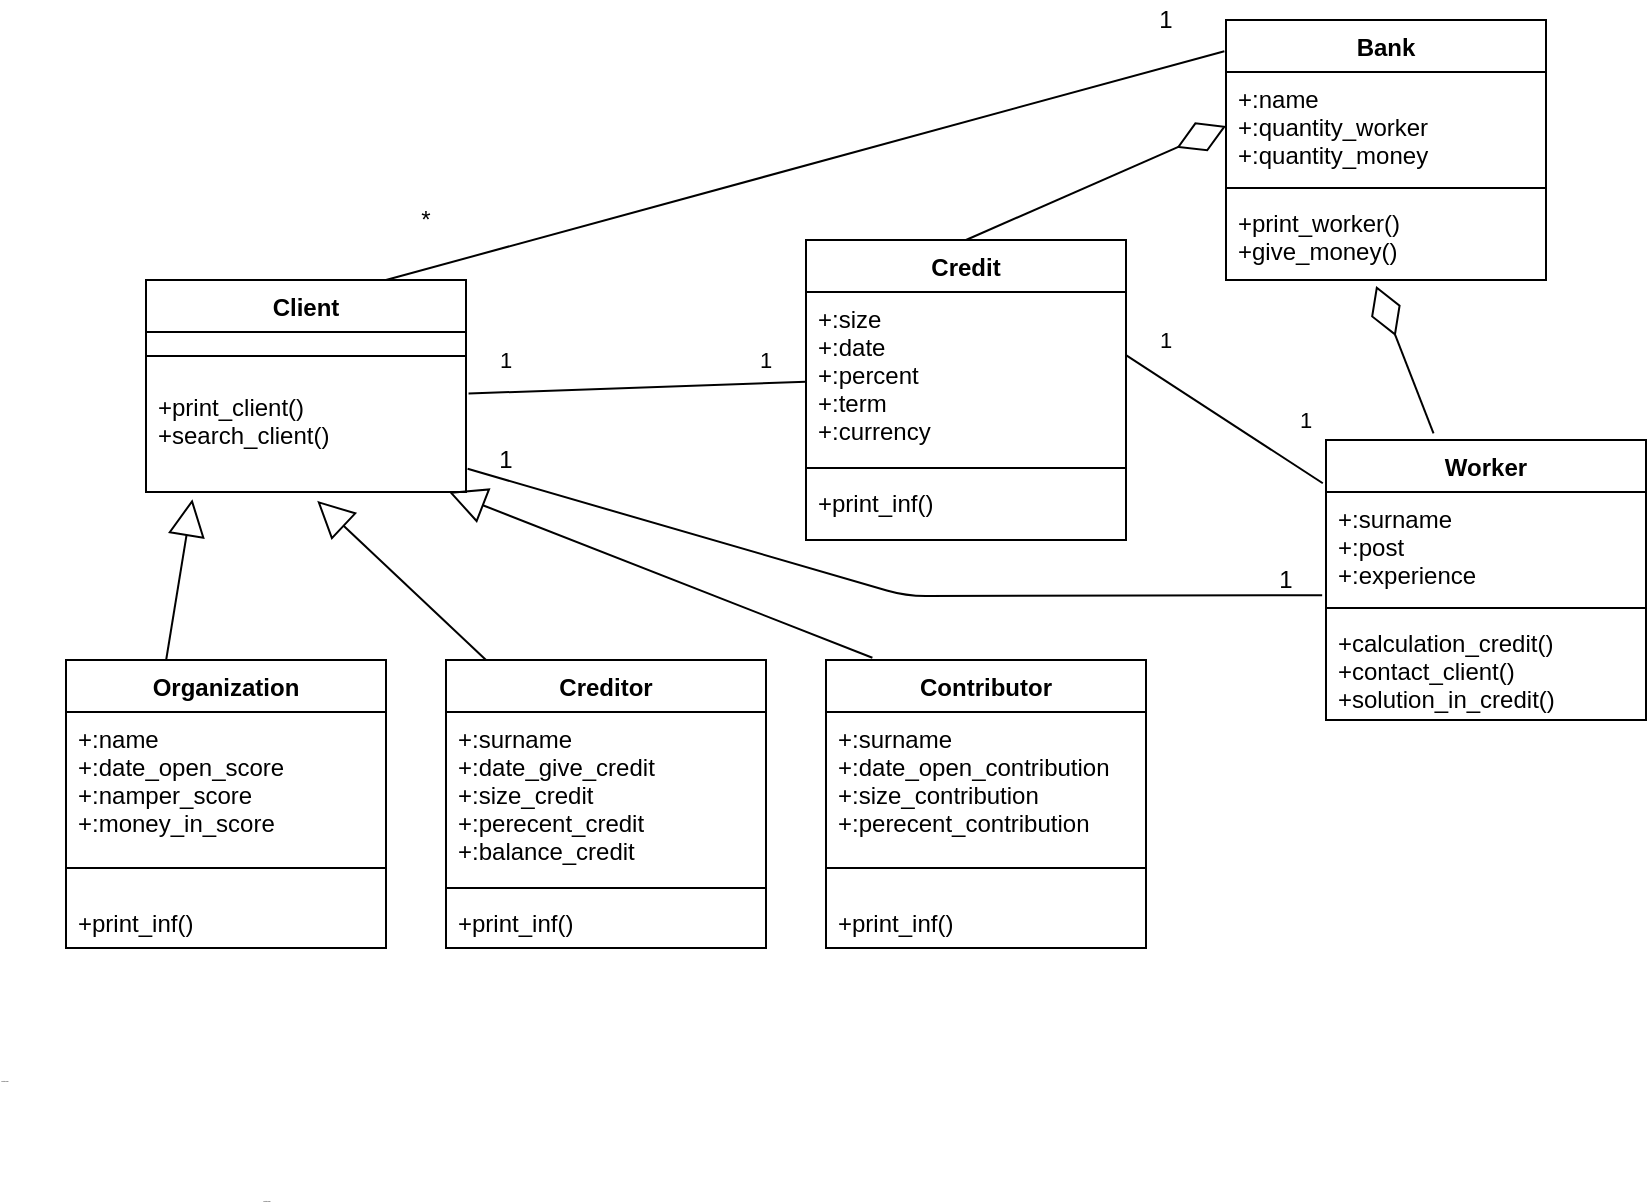 <mxfile version="13.0.0"><diagram id="j7hgl6NnMzXUtvzmRzrh" name="Page-1"><mxGraphModel dx="1024" dy="534" grid="1" gridSize="10" guides="1" tooltips="1" connect="1" arrows="1" fold="1" page="1" pageScale="1" pageWidth="827" pageHeight="1169" math="0" shadow="0"><root><mxCell id="0"/><mxCell id="1" parent="0"/><mxCell id="mrWGHBWUE7jrdEDTQ5dy-47" value="Organization" style="swimlane;fontStyle=1;align=center;verticalAlign=top;childLayout=stackLayout;horizontal=1;startSize=26;horizontalStack=0;resizeParent=1;resizeParentMax=0;resizeLast=0;collapsible=1;marginBottom=0;" vertex="1" parent="1"><mxGeometry x="40" y="490" width="160" height="144" as="geometry"/></mxCell><mxCell id="mrWGHBWUE7jrdEDTQ5dy-48" value="+:name&#10;+:date_open_score&#10;+:namper_score&#10;+:money_in_score" style="text;strokeColor=none;fillColor=none;align=left;verticalAlign=top;spacingLeft=4;spacingRight=4;overflow=hidden;rotatable=0;points=[[0,0.5],[1,0.5]];portConstraint=eastwest;" vertex="1" parent="mrWGHBWUE7jrdEDTQ5dy-47"><mxGeometry y="26" width="160" height="64" as="geometry"/></mxCell><mxCell id="mrWGHBWUE7jrdEDTQ5dy-49" value="" style="line;strokeWidth=1;fillColor=none;align=left;verticalAlign=middle;spacingTop=-1;spacingLeft=3;spacingRight=3;rotatable=0;labelPosition=right;points=[];portConstraint=eastwest;" vertex="1" parent="mrWGHBWUE7jrdEDTQ5dy-47"><mxGeometry y="90" width="160" height="28" as="geometry"/></mxCell><mxCell id="mrWGHBWUE7jrdEDTQ5dy-50" value="+print_inf()" style="text;strokeColor=none;fillColor=none;align=left;verticalAlign=top;spacingLeft=4;spacingRight=4;overflow=hidden;rotatable=0;points=[[0,0.5],[1,0.5]];portConstraint=eastwest;" vertex="1" parent="mrWGHBWUE7jrdEDTQ5dy-47"><mxGeometry y="118" width="160" height="26" as="geometry"/></mxCell><mxCell id="mrWGHBWUE7jrdEDTQ5dy-51" value="Creditor" style="swimlane;fontStyle=1;align=center;verticalAlign=top;childLayout=stackLayout;horizontal=1;startSize=26;horizontalStack=0;resizeParent=1;resizeParentMax=0;resizeLast=0;collapsible=1;marginBottom=0;" vertex="1" parent="1"><mxGeometry x="230" y="490" width="160" height="144" as="geometry"/></mxCell><mxCell id="mrWGHBWUE7jrdEDTQ5dy-52" value="+:surname&#10;+:date_give_credit&#10;+:size_credit&#10;+:perecent_credit&#10;+:balance_credit&#10;" style="text;strokeColor=none;fillColor=none;align=left;verticalAlign=top;spacingLeft=4;spacingRight=4;overflow=hidden;rotatable=0;points=[[0,0.5],[1,0.5]];portConstraint=eastwest;" vertex="1" parent="mrWGHBWUE7jrdEDTQ5dy-51"><mxGeometry y="26" width="160" height="84" as="geometry"/></mxCell><mxCell id="mrWGHBWUE7jrdEDTQ5dy-53" value="" style="line;strokeWidth=1;fillColor=none;align=left;verticalAlign=middle;spacingTop=-1;spacingLeft=3;spacingRight=3;rotatable=0;labelPosition=right;points=[];portConstraint=eastwest;" vertex="1" parent="mrWGHBWUE7jrdEDTQ5dy-51"><mxGeometry y="110" width="160" height="8" as="geometry"/></mxCell><mxCell id="mrWGHBWUE7jrdEDTQ5dy-54" value="+print_inf()" style="text;strokeColor=none;fillColor=none;align=left;verticalAlign=top;spacingLeft=4;spacingRight=4;overflow=hidden;rotatable=0;points=[[0,0.5],[1,0.5]];portConstraint=eastwest;" vertex="1" parent="mrWGHBWUE7jrdEDTQ5dy-51"><mxGeometry y="118" width="160" height="26" as="geometry"/></mxCell><mxCell id="mrWGHBWUE7jrdEDTQ5dy-55" value="Contributor" style="swimlane;fontStyle=1;align=center;verticalAlign=top;childLayout=stackLayout;horizontal=1;startSize=26;horizontalStack=0;resizeParent=1;resizeParentMax=0;resizeLast=0;collapsible=1;marginBottom=0;" vertex="1" parent="1"><mxGeometry x="420" y="490" width="160" height="144" as="geometry"/></mxCell><mxCell id="mrWGHBWUE7jrdEDTQ5dy-56" value="+:surname&#10;+:date_open_contribution&#10;+:size_contribution&#10;+:perecent_contribution" style="text;strokeColor=none;fillColor=none;align=left;verticalAlign=top;spacingLeft=4;spacingRight=4;overflow=hidden;rotatable=0;points=[[0,0.5],[1,0.5]];portConstraint=eastwest;" vertex="1" parent="mrWGHBWUE7jrdEDTQ5dy-55"><mxGeometry y="26" width="160" height="64" as="geometry"/></mxCell><mxCell id="mrWGHBWUE7jrdEDTQ5dy-57" value="" style="line;strokeWidth=1;fillColor=none;align=left;verticalAlign=middle;spacingTop=-1;spacingLeft=3;spacingRight=3;rotatable=0;labelPosition=right;points=[];portConstraint=eastwest;" vertex="1" parent="mrWGHBWUE7jrdEDTQ5dy-55"><mxGeometry y="90" width="160" height="28" as="geometry"/></mxCell><mxCell id="mrWGHBWUE7jrdEDTQ5dy-58" value="+print_inf()" style="text;strokeColor=none;fillColor=none;align=left;verticalAlign=top;spacingLeft=4;spacingRight=4;overflow=hidden;rotatable=0;points=[[0,0.5],[1,0.5]];portConstraint=eastwest;" vertex="1" parent="mrWGHBWUE7jrdEDTQ5dy-55"><mxGeometry y="118" width="160" height="26" as="geometry"/></mxCell><mxCell id="mrWGHBWUE7jrdEDTQ5dy-59" value="Сlient" style="swimlane;fontStyle=1;align=center;verticalAlign=top;childLayout=stackLayout;horizontal=1;startSize=26;horizontalStack=0;resizeParent=1;resizeParentMax=0;resizeLast=0;collapsible=1;marginBottom=0;" vertex="1" parent="1"><mxGeometry x="80" y="300" width="160" height="106" as="geometry"/></mxCell><mxCell id="mrWGHBWUE7jrdEDTQ5dy-60" value="" style="line;strokeWidth=1;fillColor=none;align=left;verticalAlign=middle;spacingTop=-1;spacingLeft=3;spacingRight=3;rotatable=0;labelPosition=right;points=[];portConstraint=eastwest;" vertex="1" parent="mrWGHBWUE7jrdEDTQ5dy-59"><mxGeometry y="26" width="160" height="24" as="geometry"/></mxCell><mxCell id="mrWGHBWUE7jrdEDTQ5dy-61" value="+print_client()&#10;+search_client()&#10;" style="text;strokeColor=none;fillColor=none;align=left;verticalAlign=top;spacingLeft=4;spacingRight=4;overflow=hidden;rotatable=0;points=[[0,0.5],[1,0.5]];portConstraint=eastwest;" vertex="1" parent="mrWGHBWUE7jrdEDTQ5dy-59"><mxGeometry y="50" width="160" height="56" as="geometry"/></mxCell><mxCell id="mrWGHBWUE7jrdEDTQ5dy-62" value="Bank" style="swimlane;fontStyle=1;align=center;verticalAlign=top;childLayout=stackLayout;horizontal=1;startSize=26;horizontalStack=0;resizeParent=1;resizeParentMax=0;resizeLast=0;collapsible=1;marginBottom=0;" vertex="1" parent="1"><mxGeometry x="620" y="170" width="160" height="130" as="geometry"/></mxCell><mxCell id="mrWGHBWUE7jrdEDTQ5dy-63" value="+:name&#10;+:quantity_worker&#10;+:quantity_money&#10;" style="text;strokeColor=none;fillColor=none;align=left;verticalAlign=top;spacingLeft=4;spacingRight=4;overflow=hidden;rotatable=0;points=[[0,0.5],[1,0.5]];portConstraint=eastwest;" vertex="1" parent="mrWGHBWUE7jrdEDTQ5dy-62"><mxGeometry y="26" width="160" height="54" as="geometry"/></mxCell><mxCell id="mrWGHBWUE7jrdEDTQ5dy-64" value="" style="line;strokeWidth=1;fillColor=none;align=left;verticalAlign=middle;spacingTop=-1;spacingLeft=3;spacingRight=3;rotatable=0;labelPosition=right;points=[];portConstraint=eastwest;" vertex="1" parent="mrWGHBWUE7jrdEDTQ5dy-62"><mxGeometry y="80" width="160" height="8" as="geometry"/></mxCell><mxCell id="mrWGHBWUE7jrdEDTQ5dy-65" value="+print_worker()&#10;+give_money()&#10;&#10;" style="text;strokeColor=none;fillColor=none;align=left;verticalAlign=top;spacingLeft=4;spacingRight=4;overflow=hidden;rotatable=0;points=[[0,0.5],[1,0.5]];portConstraint=eastwest;" vertex="1" parent="mrWGHBWUE7jrdEDTQ5dy-62"><mxGeometry y="88" width="160" height="42" as="geometry"/></mxCell><mxCell id="mrWGHBWUE7jrdEDTQ5dy-66" value="Credit" style="swimlane;fontStyle=1;align=center;verticalAlign=top;childLayout=stackLayout;horizontal=1;startSize=26;horizontalStack=0;resizeParent=1;resizeParentMax=0;resizeLast=0;collapsible=1;marginBottom=0;" vertex="1" parent="1"><mxGeometry x="410" y="280" width="160" height="150" as="geometry"/></mxCell><mxCell id="mrWGHBWUE7jrdEDTQ5dy-67" value="+:size&#10;+:date&#10;+:percent&#10;+:term&#10;+:currency&#10;&#10;" style="text;strokeColor=none;fillColor=none;align=left;verticalAlign=top;spacingLeft=4;spacingRight=4;overflow=hidden;rotatable=0;points=[[0,0.5],[1,0.5]];portConstraint=eastwest;" vertex="1" parent="mrWGHBWUE7jrdEDTQ5dy-66"><mxGeometry y="26" width="160" height="84" as="geometry"/></mxCell><mxCell id="mrWGHBWUE7jrdEDTQ5dy-68" value="" style="line;strokeWidth=1;fillColor=none;align=left;verticalAlign=middle;spacingTop=-1;spacingLeft=3;spacingRight=3;rotatable=0;labelPosition=right;points=[];portConstraint=eastwest;" vertex="1" parent="mrWGHBWUE7jrdEDTQ5dy-66"><mxGeometry y="110" width="160" height="8" as="geometry"/></mxCell><mxCell id="mrWGHBWUE7jrdEDTQ5dy-69" value="+print_inf()" style="text;strokeColor=none;fillColor=none;align=left;verticalAlign=top;spacingLeft=4;spacingRight=4;overflow=hidden;rotatable=0;points=[[0,0.5],[1,0.5]];portConstraint=eastwest;" vertex="1" parent="mrWGHBWUE7jrdEDTQ5dy-66"><mxGeometry y="118" width="160" height="32" as="geometry"/></mxCell><mxCell id="mrWGHBWUE7jrdEDTQ5dy-70" value="Worker" style="swimlane;fontStyle=1;align=center;verticalAlign=top;childLayout=stackLayout;horizontal=1;startSize=26;horizontalStack=0;resizeParent=1;resizeParentMax=0;resizeLast=0;collapsible=1;marginBottom=0;" vertex="1" parent="1"><mxGeometry x="670" y="380" width="160" height="140" as="geometry"/></mxCell><mxCell id="mrWGHBWUE7jrdEDTQ5dy-71" value="+:surname&#10;+:post&#10;+:experience&#10;&#10;&#10;" style="text;strokeColor=none;fillColor=none;align=left;verticalAlign=top;spacingLeft=4;spacingRight=4;overflow=hidden;rotatable=0;points=[[0,0.5],[1,0.5]];portConstraint=eastwest;" vertex="1" parent="mrWGHBWUE7jrdEDTQ5dy-70"><mxGeometry y="26" width="160" height="54" as="geometry"/></mxCell><mxCell id="mrWGHBWUE7jrdEDTQ5dy-72" value="" style="line;strokeWidth=1;fillColor=none;align=left;verticalAlign=middle;spacingTop=-1;spacingLeft=3;spacingRight=3;rotatable=0;labelPosition=right;points=[];portConstraint=eastwest;" vertex="1" parent="mrWGHBWUE7jrdEDTQ5dy-70"><mxGeometry y="80" width="160" height="8" as="geometry"/></mxCell><mxCell id="mrWGHBWUE7jrdEDTQ5dy-73" value="+calculation_credit()&#10;+contact_client()&#10;+solution_in_credit()&#10;&#10;" style="text;strokeColor=none;fillColor=none;align=left;verticalAlign=top;spacingLeft=4;spacingRight=4;overflow=hidden;rotatable=0;points=[[0,0.5],[1,0.5]];portConstraint=eastwest;" vertex="1" parent="mrWGHBWUE7jrdEDTQ5dy-70"><mxGeometry y="88" width="160" height="52" as="geometry"/></mxCell><mxCell id="mrWGHBWUE7jrdEDTQ5dy-74" value="" style="endArrow=diamondThin;endFill=0;endSize=24;html=1;entryX=0.469;entryY=1.071;entryDx=0;entryDy=0;entryPerimeter=0;exitX=0.336;exitY=-0.024;exitDx=0;exitDy=0;exitPerimeter=0;" edge="1" parent="1" source="mrWGHBWUE7jrdEDTQ5dy-70" target="mrWGHBWUE7jrdEDTQ5dy-65"><mxGeometry width="160" relative="1" as="geometry"><mxPoint x="340" y="390" as="sourcePoint"/><mxPoint x="500" y="390" as="targetPoint"/></mxGeometry></mxCell><mxCell id="mrWGHBWUE7jrdEDTQ5dy-75" value="" style="endArrow=none;html=1;entryX=-0.005;entryY=0.12;entryDx=0;entryDy=0;entryPerimeter=0;exitX=0.75;exitY=0;exitDx=0;exitDy=0;" edge="1" parent="1" source="mrWGHBWUE7jrdEDTQ5dy-59" target="mrWGHBWUE7jrdEDTQ5dy-62"><mxGeometry width="50" height="50" relative="1" as="geometry"><mxPoint x="280" y="290" as="sourcePoint"/><mxPoint x="330" y="240" as="targetPoint"/></mxGeometry></mxCell><mxCell id="mrWGHBWUE7jrdEDTQ5dy-76" value="*" style="text;html=1;strokeColor=none;fillColor=none;align=center;verticalAlign=middle;whiteSpace=wrap;rounded=0;" vertex="1" parent="1"><mxGeometry x="200" y="260" width="40" height="20" as="geometry"/></mxCell><mxCell id="mrWGHBWUE7jrdEDTQ5dy-77" value="1" style="text;html=1;strokeColor=none;fillColor=none;align=center;verticalAlign=middle;whiteSpace=wrap;rounded=0;" vertex="1" parent="1"><mxGeometry x="570" y="160" width="40" height="20" as="geometry"/></mxCell><mxCell id="mrWGHBWUE7jrdEDTQ5dy-78" value="" style="endArrow=none;html=1;entryX=-0.012;entryY=0.956;entryDx=0;entryDy=0;entryPerimeter=0;exitX=1.005;exitY=0.793;exitDx=0;exitDy=0;exitPerimeter=0;" edge="1" parent="1" source="mrWGHBWUE7jrdEDTQ5dy-61" target="mrWGHBWUE7jrdEDTQ5dy-71"><mxGeometry width="50" height="50" relative="1" as="geometry"><mxPoint x="270" y="400" as="sourcePoint"/><mxPoint x="610" y="440" as="targetPoint"/><Array as="points"><mxPoint x="460" y="458"/></Array></mxGeometry></mxCell><mxCell id="mrWGHBWUE7jrdEDTQ5dy-79" value="1" style="text;html=1;strokeColor=none;fillColor=none;align=center;verticalAlign=middle;whiteSpace=wrap;rounded=0;" vertex="1" parent="1"><mxGeometry x="240" y="380" width="40" height="20" as="geometry"/></mxCell><mxCell id="mrWGHBWUE7jrdEDTQ5dy-80" value="1" style="text;html=1;strokeColor=none;fillColor=none;align=center;verticalAlign=middle;whiteSpace=wrap;rounded=0;" vertex="1" parent="1"><mxGeometry x="630" y="440" width="40" height="20" as="geometry"/></mxCell><mxCell id="mrWGHBWUE7jrdEDTQ5dy-81" value="" style="endArrow=diamondThin;endFill=0;endSize=24;html=1;entryX=0;entryY=0.5;entryDx=0;entryDy=0;exitX=0.5;exitY=0;exitDx=0;exitDy=0;" edge="1" parent="1" source="mrWGHBWUE7jrdEDTQ5dy-66" target="mrWGHBWUE7jrdEDTQ5dy-63"><mxGeometry width="160" relative="1" as="geometry"><mxPoint x="510" y="180" as="sourcePoint"/><mxPoint x="670" y="180" as="targetPoint"/></mxGeometry></mxCell><mxCell id="mrWGHBWUE7jrdEDTQ5dy-82" value="" style="endArrow=block;endSize=16;endFill=0;html=1;entryX=0.145;entryY=1.064;entryDx=0;entryDy=0;entryPerimeter=0;exitX=0.313;exitY=0;exitDx=0;exitDy=0;exitPerimeter=0;" edge="1" parent="1" source="mrWGHBWUE7jrdEDTQ5dy-47" target="mrWGHBWUE7jrdEDTQ5dy-61"><mxGeometry x="-1" y="40" width="160" relative="1" as="geometry"><mxPoint x="210" y="730" as="sourcePoint"/><mxPoint x="360" y="720" as="targetPoint"/><Array as="points"/><mxPoint as="offset"/></mxGeometry></mxCell><mxCell id="mrWGHBWUE7jrdEDTQ5dy-83" value="Extends" style="endArrow=block;endSize=16;endFill=0;html=1;entryX=0.535;entryY=1.079;entryDx=0;entryDy=0;entryPerimeter=0;fontSize=1;" edge="1" parent="1" target="mrWGHBWUE7jrdEDTQ5dy-61"><mxGeometry x="-1" y="292" width="160" relative="1" as="geometry"><mxPoint x="250" y="490" as="sourcePoint"/><mxPoint x="320" y="700" as="targetPoint"/><mxPoint x="90" y="58" as="offset"/></mxGeometry></mxCell><mxCell id="mrWGHBWUE7jrdEDTQ5dy-84" value="Extends" style="endArrow=block;endSize=16;endFill=0;html=1;exitX=0.145;exitY=-0.008;exitDx=0;exitDy=0;exitPerimeter=0;fontSize=1;" edge="1" parent="1" source="mrWGHBWUE7jrdEDTQ5dy-55" target="mrWGHBWUE7jrdEDTQ5dy-61"><mxGeometry x="1" y="368" width="160" relative="1" as="geometry"><mxPoint x="270" y="460" as="sourcePoint"/><mxPoint x="430" y="460" as="targetPoint"/><mxPoint x="-88" y="-49" as="offset"/></mxGeometry></mxCell><mxCell id="mrWGHBWUE7jrdEDTQ5dy-85" value="" style="endArrow=none;html=1;fontSize=1;entryX=1;entryY=0.376;entryDx=0;entryDy=0;entryPerimeter=0;exitX=-0.01;exitY=-0.081;exitDx=0;exitDy=0;exitPerimeter=0;" edge="1" parent="1" source="mrWGHBWUE7jrdEDTQ5dy-71" target="mrWGHBWUE7jrdEDTQ5dy-67"><mxGeometry width="50" height="50" relative="1" as="geometry"><mxPoint x="570" y="450" as="sourcePoint"/><mxPoint x="620" y="400" as="targetPoint"/></mxGeometry></mxCell><mxCell id="mrWGHBWUE7jrdEDTQ5dy-86" value="" style="endArrow=none;html=1;fontSize=1;exitX=1.008;exitY=0.121;exitDx=0;exitDy=0;exitPerimeter=0;" edge="1" parent="1" source="mrWGHBWUE7jrdEDTQ5dy-61" target="mrWGHBWUE7jrdEDTQ5dy-67"><mxGeometry width="50" height="50" relative="1" as="geometry"><mxPoint x="290" y="360" as="sourcePoint"/><mxPoint x="340" y="310" as="targetPoint"/></mxGeometry></mxCell><mxCell id="mrWGHBWUE7jrdEDTQ5dy-87" value="1" style="text;html=1;strokeColor=none;fillColor=none;align=center;verticalAlign=middle;whiteSpace=wrap;rounded=0;fontSize=11;" vertex="1" parent="1"><mxGeometry x="570" y="320" width="40" height="20" as="geometry"/></mxCell><mxCell id="mrWGHBWUE7jrdEDTQ5dy-88" value="1" style="text;html=1;strokeColor=none;fillColor=none;align=center;verticalAlign=middle;whiteSpace=wrap;rounded=0;fontSize=11;" vertex="1" parent="1"><mxGeometry x="640" y="360" width="40" height="20" as="geometry"/></mxCell><mxCell id="mrWGHBWUE7jrdEDTQ5dy-89" value="1" style="text;html=1;strokeColor=none;fillColor=none;align=center;verticalAlign=middle;whiteSpace=wrap;rounded=0;fontSize=11;" vertex="1" parent="1"><mxGeometry x="240" y="330" width="40" height="20" as="geometry"/></mxCell><mxCell id="mrWGHBWUE7jrdEDTQ5dy-90" value="1" style="text;html=1;strokeColor=none;fillColor=none;align=center;verticalAlign=middle;whiteSpace=wrap;rounded=0;fontSize=11;" vertex="1" parent="1"><mxGeometry x="370" y="330" width="40" height="20" as="geometry"/></mxCell></root></mxGraphModel></diagram></mxfile>